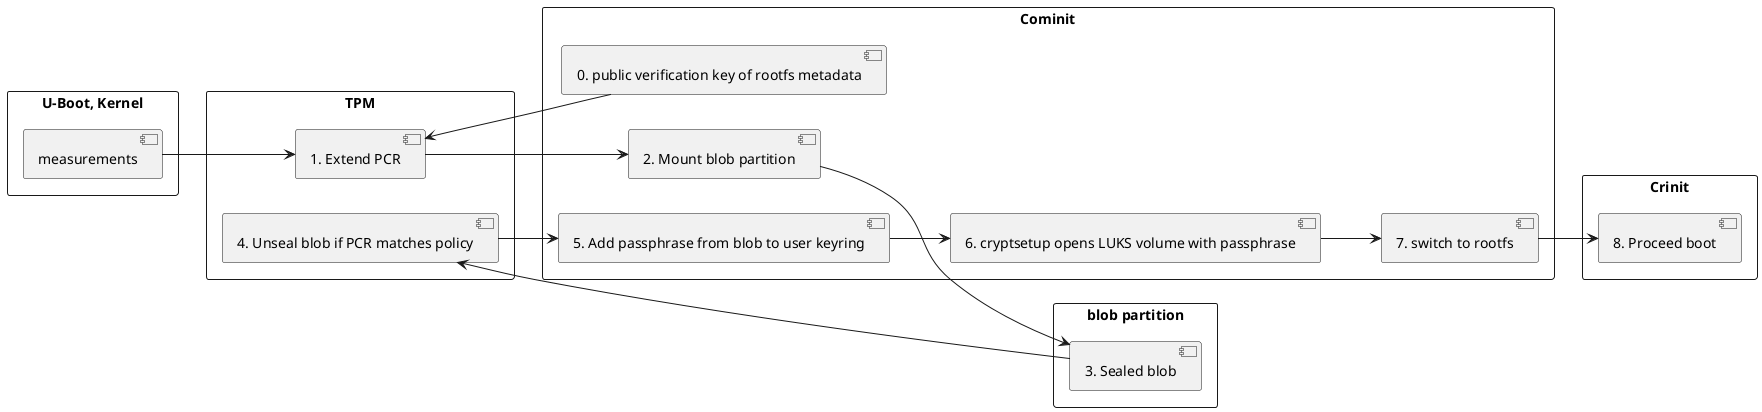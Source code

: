 @startuml
left to right direction

rectangle "TPM" as TPM {
  [1. Extend PCR]
  [4. Unseal blob if PCR matches policy]
}

rectangle "blob partition" as BLOB {
  [3. Sealed blob]
}

rectangle "U-Boot, Kernel" as MEASUREMENTS {
  [measurements]
}

rectangle "Cominit" as COMINIT {
  [0. public verification key of rootfs metadata]
  [2. Mount blob partition]
  [5. Add passphrase from blob to user keyring]
  [6. cryptsetup opens LUKS volume with passphrase]
  [7. switch to rootfs]
}

rectangle "Crinit" as Crinit {
 [8. Proceed boot]
}

[0. public verification key of rootfs metadata] --> [1. Extend PCR]
[measurements] --> [1. Extend PCR]
[1. Extend PCR] --> [2. Mount blob partition]
[2. Mount blob partition] --> [3. Sealed blob]
[3. Sealed blob] --> [4. Unseal blob if PCR matches policy]
[4. Unseal blob if PCR matches policy] --> [5. Add passphrase from blob to user keyring]
[5. Add passphrase from blob to user keyring] --> [6. cryptsetup opens LUKS volume with passphrase]
[6. cryptsetup opens LUKS volume with passphrase] --> [7. switch to rootfs]
[7. switch to rootfs] --> [8. Proceed boot]

@enduml
